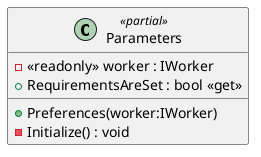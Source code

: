 @startuml
class Parameters <<partial>> {
    - <<readonly>> worker : IWorker
    + Preferences(worker:IWorker)
    + RequirementsAreSet : bool <<get>>
    - Initialize() : void
}
@enduml
